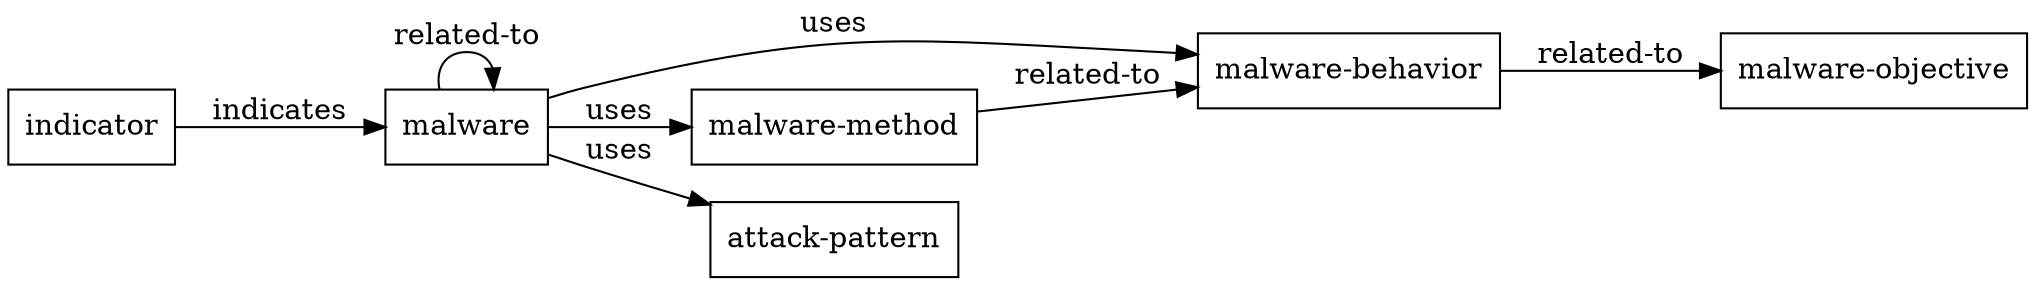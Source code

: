 digraph G {
    rankdir=LR;
    node [shape=box];
    "malware" -> "malware-behavior" [label="uses"];
    "malware" -> "malware-method" [label="uses"];
    "malware" -> "attack-pattern" [label="uses"];
    "malware" -> "malware" [label="related-to"];
    "indicator" -> "malware" [label="indicates"];
    "malware-behavior" -> "malware-objective" [label="related-to"];
    "malware-method" -> "malware-behavior" [label="related-to"];
}
